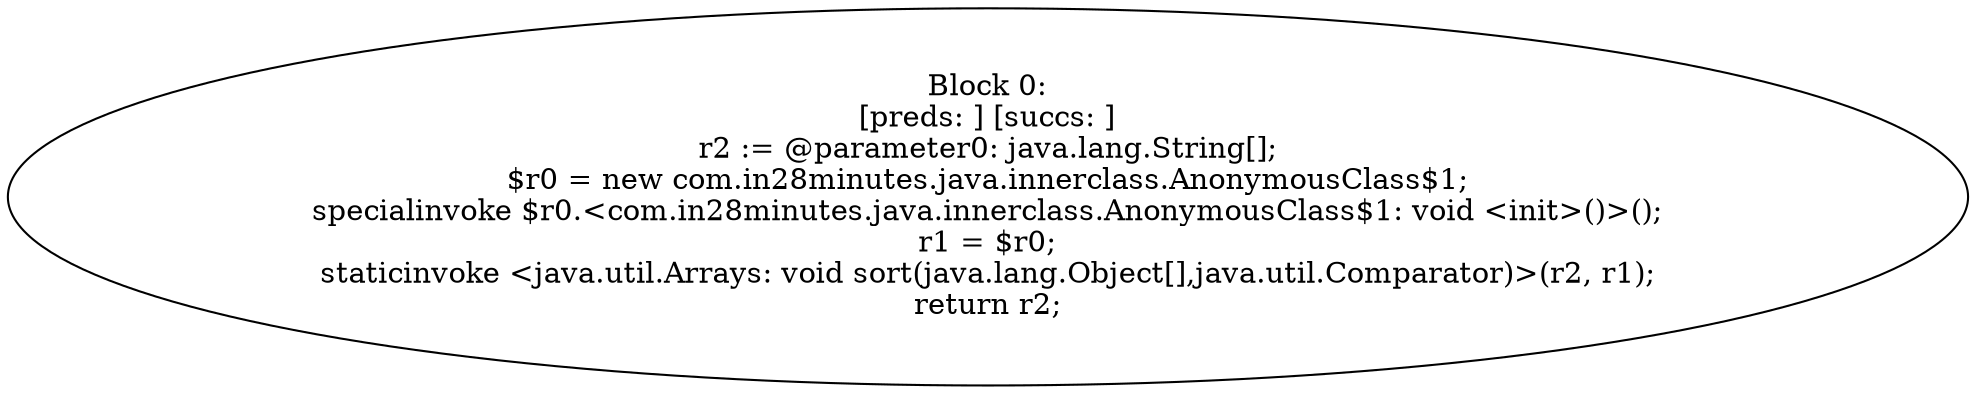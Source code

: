 digraph "unitGraph" {
    "Block 0:
[preds: ] [succs: ]
r2 := @parameter0: java.lang.String[];
$r0 = new com.in28minutes.java.innerclass.AnonymousClass$1;
specialinvoke $r0.<com.in28minutes.java.innerclass.AnonymousClass$1: void <init>()>();
r1 = $r0;
staticinvoke <java.util.Arrays: void sort(java.lang.Object[],java.util.Comparator)>(r2, r1);
return r2;
"
}
